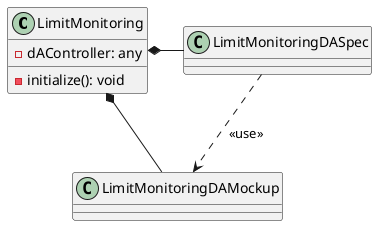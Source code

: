 @startuml
'https://plantuml.com/class-diagram


class LimitMonitoring{
    - dAController: any
    - initialize(): void
}

LimitMonitoring *- LimitMonitoringDASpec
LimitMonitoringDASpec ..> LimitMonitoringDAMockup : <<use>>
LimitMonitoring *- LimitMonitoringDAMockup
@enduml
